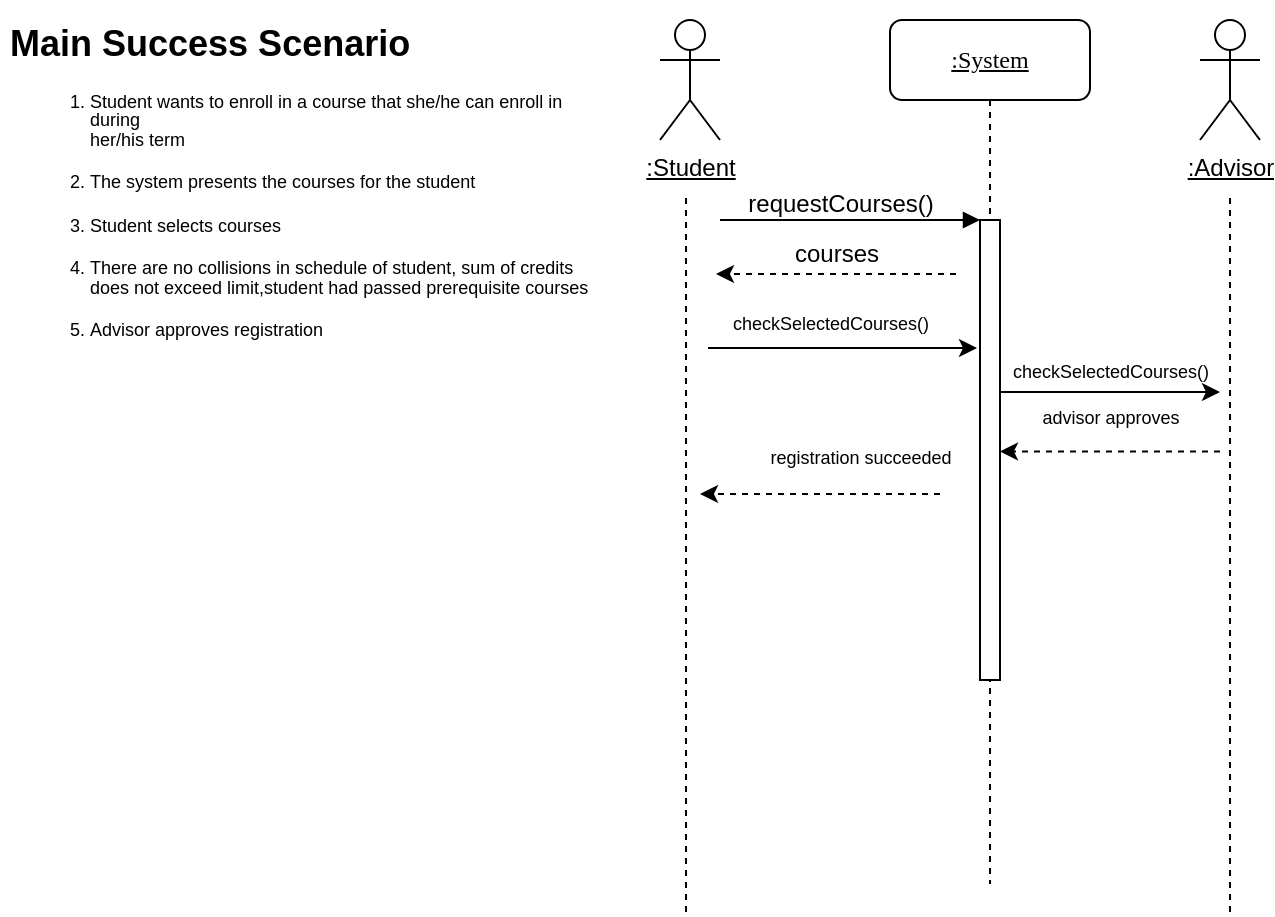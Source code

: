 <mxfile version="15.7.4" type="device"><diagram name="Page-1" id="13e1069c-82ec-6db2-03f1-153e76fe0fe0"><mxGraphModel dx="931" dy="547" grid="1" gridSize="10" guides="1" tooltips="1" connect="1" arrows="1" fold="1" page="1" pageScale="1" pageWidth="1100" pageHeight="850" background="none" math="0" shadow="0"><root><mxCell id="0"/><mxCell id="1" parent="0"/><mxCell id="7baba1c4bc27f4b0-2" value="&lt;u&gt;:System&lt;/u&gt;" style="shape=umlLifeline;perimeter=lifelinePerimeter;whiteSpace=wrap;html=1;container=1;collapsible=0;recursiveResize=0;outlineConnect=0;rounded=1;shadow=0;comic=0;labelBackgroundColor=none;strokeWidth=1;fontFamily=Verdana;fontSize=12;align=center;" parent="1" vertex="1"><mxGeometry x="725" y="188" width="100" height="432" as="geometry"/></mxCell><mxCell id="7baba1c4bc27f4b0-10" value="" style="html=1;points=[];perimeter=orthogonalPerimeter;rounded=0;shadow=0;comic=0;labelBackgroundColor=none;strokeWidth=1;fontFamily=Verdana;fontSize=12;align=center;" parent="7baba1c4bc27f4b0-2" vertex="1"><mxGeometry x="45" y="100" width="10" height="230" as="geometry"/></mxCell><mxCell id="PHLscswjy_gX37wYLiDo-24" value="checkSelectedCourses()" style="text;html=1;align=center;verticalAlign=middle;resizable=0;points=[];autosize=1;strokeColor=none;fillColor=none;fontSize=9;" vertex="1" parent="7baba1c4bc27f4b0-2"><mxGeometry x="-95" y="142" width="130" height="20" as="geometry"/></mxCell><mxCell id="7baba1c4bc27f4b0-11" value="" style="html=1;verticalAlign=bottom;endArrow=block;entryX=0;entryY=0;labelBackgroundColor=none;fontFamily=Verdana;fontSize=12;edgeStyle=elbowEdgeStyle;elbow=vertical;labelBorderColor=default;" parent="1" target="7baba1c4bc27f4b0-10" edge="1"><mxGeometry relative="1" as="geometry"><mxPoint x="640" y="288" as="sourcePoint"/></mxGeometry></mxCell><mxCell id="PHLscswjy_gX37wYLiDo-1" value="&lt;u&gt;:Student&lt;/u&gt;" style="shape=umlActor;verticalLabelPosition=bottom;verticalAlign=top;html=1;outlineConnect=0;" vertex="1" parent="1"><mxGeometry x="610" y="188" width="30" height="60" as="geometry"/></mxCell><mxCell id="PHLscswjy_gX37wYLiDo-9" value="&lt;u&gt;:Advisor&lt;/u&gt;" style="shape=umlActor;verticalLabelPosition=bottom;verticalAlign=top;html=1;outlineConnect=0;" vertex="1" parent="1"><mxGeometry x="880" y="188" width="30" height="60" as="geometry"/></mxCell><mxCell id="PHLscswjy_gX37wYLiDo-12" value="" style="endArrow=none;dashed=1;html=1;rounded=0;labelBorderColor=default;" edge="1" parent="1"><mxGeometry width="50" height="50" relative="1" as="geometry"><mxPoint x="623" y="634" as="sourcePoint"/><mxPoint x="623" y="274" as="targetPoint"/></mxGeometry></mxCell><mxCell id="PHLscswjy_gX37wYLiDo-13" value="" style="endArrow=none;dashed=1;html=1;rounded=0;labelBorderColor=default;" edge="1" parent="1"><mxGeometry width="50" height="50" relative="1" as="geometry"><mxPoint x="895" y="634" as="sourcePoint"/><mxPoint x="895" y="274" as="targetPoint"/></mxGeometry></mxCell><mxCell id="PHLscswjy_gX37wYLiDo-15" value="requestCourses()" style="text;html=1;align=center;verticalAlign=middle;resizable=0;points=[];autosize=1;strokeColor=none;fillColor=none;" vertex="1" parent="1"><mxGeometry x="640" y="270" width="120" height="20" as="geometry"/></mxCell><mxCell id="PHLscswjy_gX37wYLiDo-16" value="" style="endArrow=classic;html=1;rounded=0;labelBorderColor=default;dashed=1;" edge="1" parent="1"><mxGeometry width="50" height="50" relative="1" as="geometry"><mxPoint x="758" y="315" as="sourcePoint"/><mxPoint x="638" y="315" as="targetPoint"/></mxGeometry></mxCell><mxCell id="PHLscswjy_gX37wYLiDo-17" value="courses" style="text;html=1;align=center;verticalAlign=middle;resizable=0;points=[];autosize=1;strokeColor=none;fillColor=none;" vertex="1" parent="1"><mxGeometry x="668" y="295" width="60" height="20" as="geometry"/></mxCell><mxCell id="PHLscswjy_gX37wYLiDo-18" value="" style="endArrow=classic;html=1;rounded=0;labelBorderColor=default;" edge="1" parent="1"><mxGeometry width="50" height="50" relative="1" as="geometry"><mxPoint x="634" y="352" as="sourcePoint"/><mxPoint x="768.5" y="352.0" as="targetPoint"/></mxGeometry></mxCell><mxCell id="PHLscswjy_gX37wYLiDo-19" value="" style="endArrow=classic;html=1;rounded=0;labelBorderColor=default;" edge="1" parent="1"><mxGeometry width="50" height="50" relative="1" as="geometry"><mxPoint x="780" y="374" as="sourcePoint"/><mxPoint x="890" y="374" as="targetPoint"/></mxGeometry></mxCell><mxCell id="PHLscswjy_gX37wYLiDo-21" value="" style="endArrow=classic;html=1;rounded=0;labelBorderColor=default;dashed=1;" edge="1" parent="1"><mxGeometry width="50" height="50" relative="1" as="geometry"><mxPoint x="890" y="403.71" as="sourcePoint"/><mxPoint x="780.0" y="403.71" as="targetPoint"/></mxGeometry></mxCell><mxCell id="PHLscswjy_gX37wYLiDo-20" value="" style="endArrow=classic;html=1;rounded=0;labelBorderColor=default;dashed=1;" edge="1" parent="1"><mxGeometry width="50" height="50" relative="1" as="geometry"><mxPoint x="750" y="425" as="sourcePoint"/><mxPoint x="630.0" y="425.0" as="targetPoint"/></mxGeometry></mxCell><mxCell id="PHLscswjy_gX37wYLiDo-26" value="checkSelectedCourses()" style="text;html=1;align=center;verticalAlign=middle;resizable=0;points=[];autosize=1;strokeColor=none;fillColor=none;fontSize=9;" vertex="1" parent="1"><mxGeometry x="770" y="354" width="130" height="20" as="geometry"/></mxCell><mxCell id="PHLscswjy_gX37wYLiDo-27" value="advisor approves" style="text;html=1;align=center;verticalAlign=middle;resizable=0;points=[];autosize=1;strokeColor=none;fillColor=none;fontSize=9;" vertex="1" parent="1"><mxGeometry x="790" y="377" width="90" height="20" as="geometry"/></mxCell><mxCell id="PHLscswjy_gX37wYLiDo-28" value="registration succeeded" style="text;html=1;align=center;verticalAlign=middle;resizable=0;points=[];autosize=1;strokeColor=none;fillColor=none;fontSize=9;" vertex="1" parent="1"><mxGeometry x="650" y="397" width="120" height="20" as="geometry"/></mxCell><mxCell id="PHLscswjy_gX37wYLiDo-30" value="&lt;h1&gt;Main Success Scenario&lt;br&gt;&lt;/h1&gt;&lt;ol&gt;&lt;li&gt;&lt;p style=&quot;margin-bottom: 0.11in ; line-height: 108%&quot; lang=&quot;en-US&quot;&gt;&#9;Student wants to enroll in a course that she/he can enroll in during&lt;br&gt;&#9;her/his term&lt;/p&gt;&#9;&lt;/li&gt;&lt;li&gt;&lt;p style=&quot;margin-bottom: 0.11in ; line-height: 108%&quot; lang=&quot;en-US&quot;&gt;The system presents the courses for the student&lt;/p&gt;&#9;&lt;/li&gt;&lt;li&gt;&lt;p style=&quot;margin-bottom: 0.11in ; line-height: 108%&quot; lang=&quot;en-US&quot;&gt;Student selects courses&lt;/p&gt;&#9;&lt;/li&gt;&lt;li&gt;&lt;p style=&quot;margin-bottom: 0.11in ; line-height: 108%&quot; lang=&quot;en-US&quot;&gt;There are no collisions in schedule of student, sum of credits does not exceed limit,student had passed prerequisite courses&lt;/p&gt;&#9;&lt;/li&gt;&lt;li&gt;&lt;p style=&quot;margin-bottom: 0.11in ; line-height: 108%&quot; lang=&quot;en-US&quot;&gt;Advisor approves registration&lt;/p&gt;&lt;/li&gt;&lt;/ol&gt;&lt;p&gt;&lt;/p&gt;" style="text;html=1;strokeColor=none;fillColor=none;spacing=5;spacingTop=-20;whiteSpace=wrap;overflow=hidden;rounded=0;fontSize=9;" vertex="1" parent="1"><mxGeometry x="280" y="188" width="310" height="202" as="geometry"/></mxCell></root></mxGraphModel></diagram></mxfile>